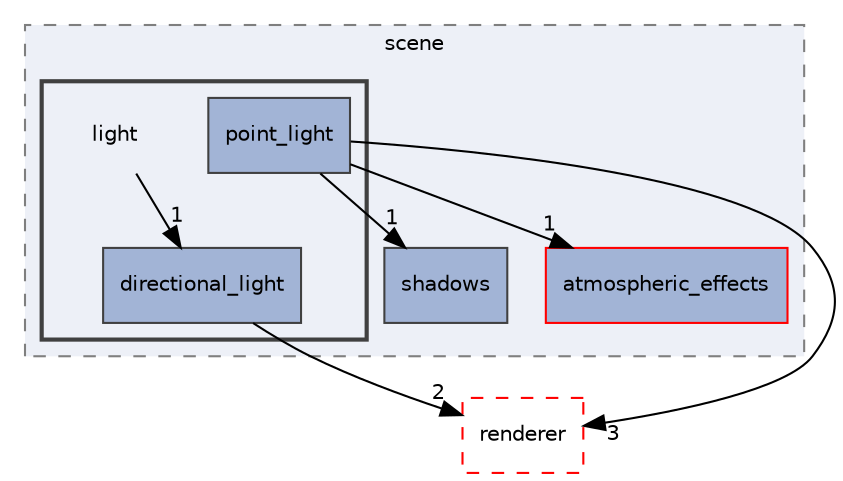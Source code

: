 digraph "C:/Users/jonas/Desktop/GraphicEngine/Src/scene/light"
{
 // INTERACTIVE_SVG=YES
 // LATEX_PDF_SIZE
  bgcolor="transparent";
  edge [fontname="Helvetica",fontsize="10",labelfontname="Helvetica",labelfontsize="10"];
  node [fontname="Helvetica",fontsize="10",shape=record];
  compound=true
  subgraph clusterdir_bd4132eaf25bc91ffa6e489ae31851f6 {
    graph [ bgcolor="#edf0f7", pencolor="grey50", style="filled,dashed,", label="scene", fontname="Helvetica", fontsize="10", URL="dir_bd4132eaf25bc91ffa6e489ae31851f6.html"]
  dir_1cb24139e101c99482f4fd99a876ac8d [shape=box, label="shadows", style="filled,", fillcolor="#a2b4d6", color="grey25", URL="dir_1cb24139e101c99482f4fd99a876ac8d.html"];
  dir_004c8e92ddf9301d2c40df8ae3783433 [shape=box, label="atmospheric_effects", style="filled,", fillcolor="#a2b4d6", color="red", URL="dir_004c8e92ddf9301d2c40df8ae3783433.html"];
  subgraph clusterdir_304cee0d91ef55ef513181981b3dcb04 {
    graph [ bgcolor="#edf0f7", pencolor="grey25", style="filled,bold,", label="", fontname="Helvetica", fontsize="10", URL="dir_304cee0d91ef55ef513181981b3dcb04.html"]
    dir_304cee0d91ef55ef513181981b3dcb04 [shape=plaintext, label="light"];
  dir_07764d5c3cae026b07fa6e63e8ad29fc [shape=box, label="directional_light", style="filled,", fillcolor="#a2b4d6", color="grey25", URL="dir_07764d5c3cae026b07fa6e63e8ad29fc.html"];
  dir_6e6cdae6b01c378fe9adf26785c6a477 [shape=box, label="point_light", style="filled,", fillcolor="#a2b4d6", color="grey25", URL="dir_6e6cdae6b01c378fe9adf26785c6a477.html"];
  }
  }
  dir_110bf15beb781d7cd423359a55b6cfac [shape=box, label="renderer", style="dashed,", fillcolor="#edf0f7", color="red", URL="dir_110bf15beb781d7cd423359a55b6cfac.html"];
  dir_304cee0d91ef55ef513181981b3dcb04->dir_07764d5c3cae026b07fa6e63e8ad29fc [headlabel="1", labeldistance=1.5 headhref="dir_000009_000007.html"];
  dir_07764d5c3cae026b07fa6e63e8ad29fc->dir_110bf15beb781d7cd423359a55b6cfac [headlabel="2", labeldistance=1.5 headhref="dir_000007_000012.html"];
  dir_6e6cdae6b01c378fe9adf26785c6a477->dir_004c8e92ddf9301d2c40df8ae3783433 [headlabel="1", labeldistance=1.5 headhref="dir_000011_000001.html"];
  dir_6e6cdae6b01c378fe9adf26785c6a477->dir_110bf15beb781d7cd423359a55b6cfac [headlabel="3", labeldistance=1.5 headhref="dir_000011_000012.html"];
  dir_6e6cdae6b01c378fe9adf26785c6a477->dir_1cb24139e101c99482f4fd99a876ac8d [headlabel="1", labeldistance=1.5 headhref="dir_000011_000014.html"];
}

